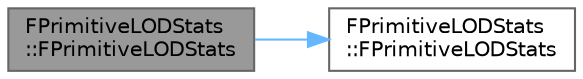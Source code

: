 digraph "FPrimitiveLODStats::FPrimitiveLODStats"
{
 // INTERACTIVE_SVG=YES
 // LATEX_PDF_SIZE
  bgcolor="transparent";
  edge [fontname=Helvetica,fontsize=10,labelfontname=Helvetica,labelfontsize=10];
  node [fontname=Helvetica,fontsize=10,shape=box,height=0.2,width=0.4];
  rankdir="LR";
  Node1 [id="Node000001",label="FPrimitiveLODStats\l::FPrimitiveLODStats",height=0.2,width=0.4,color="gray40", fillcolor="grey60", style="filled", fontcolor="black",tooltip=" "];
  Node1 -> Node2 [id="edge1_Node000001_Node000002",color="steelblue1",style="solid",tooltip=" "];
  Node2 [id="Node000002",label="FPrimitiveLODStats\l::FPrimitiveLODStats",height=0.2,width=0.4,color="grey40", fillcolor="white", style="filled",URL="$dd/d29/structFPrimitiveLODStats.html#a2a067b45c4fcb29828f1df0ce364449f",tooltip=" "];
}
